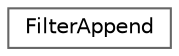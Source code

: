 digraph "Graphical Class Hierarchy"
{
 // INTERACTIVE_SVG=YES
 // LATEX_PDF_SIZE
  bgcolor="transparent";
  edge [fontname=Helvetica,fontsize=10,labelfontname=Helvetica,labelfontsize=10];
  node [fontname=Helvetica,fontsize=10,shape=box,height=0.2,width=0.4];
  rankdir="LR";
  Node0 [label="FilterAppend",height=0.2,width=0.4,color="grey40", fillcolor="white", style="filled",URL="$d9/dfb/class_filter_append.html",tooltip="The implementation of the \"append\" filter."];
}
